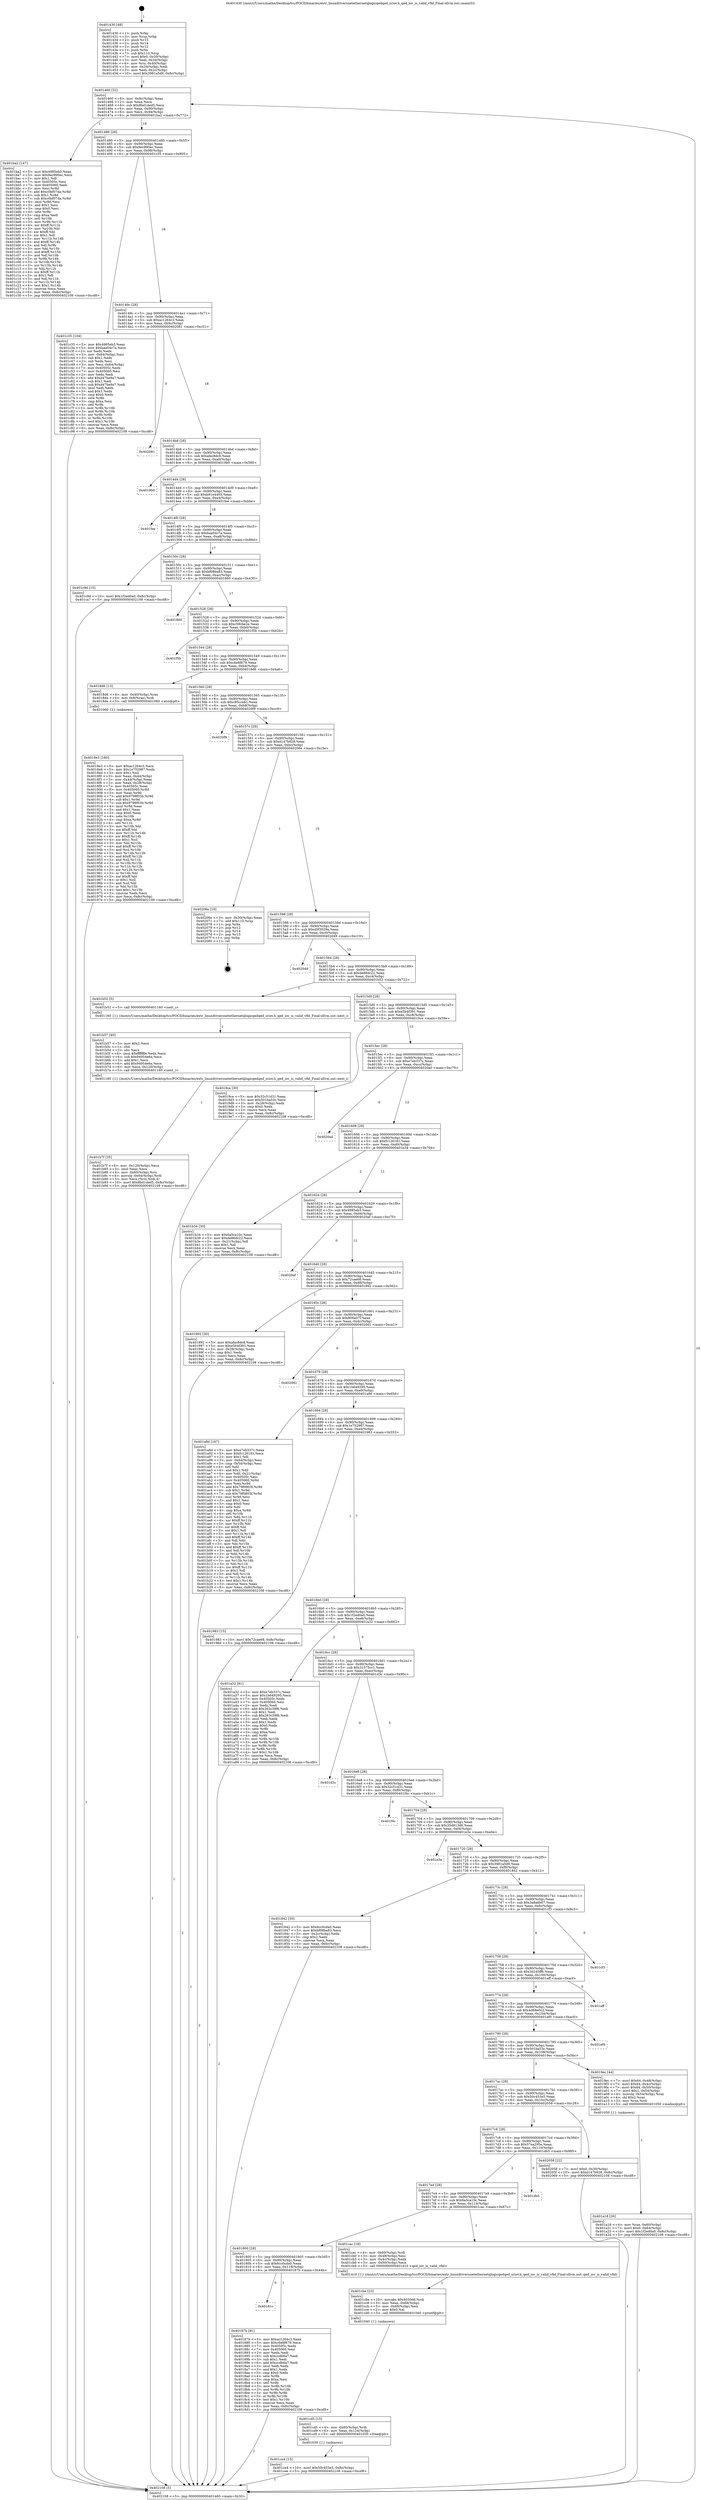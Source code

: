 digraph "0x401430" {
  label = "0x401430 (/mnt/c/Users/mathe/Desktop/tcc/POCII/binaries/extr_linuxdriversnetethernetqlogicqedqed_sriov.h_qed_iov_is_valid_vfid_Final-ollvm.out::main(0))"
  labelloc = "t"
  node[shape=record]

  Entry [label="",width=0.3,height=0.3,shape=circle,fillcolor=black,style=filled]
  "0x401460" [label="{
     0x401460 [32]\l
     | [instrs]\l
     &nbsp;&nbsp;0x401460 \<+6\>: mov -0x8c(%rbp),%eax\l
     &nbsp;&nbsp;0x401466 \<+2\>: mov %eax,%ecx\l
     &nbsp;&nbsp;0x401468 \<+6\>: sub $0x8bd1ded5,%ecx\l
     &nbsp;&nbsp;0x40146e \<+6\>: mov %eax,-0x90(%rbp)\l
     &nbsp;&nbsp;0x401474 \<+6\>: mov %ecx,-0x94(%rbp)\l
     &nbsp;&nbsp;0x40147a \<+6\>: je 0000000000401ba2 \<main+0x772\>\l
  }"]
  "0x401ba2" [label="{
     0x401ba2 [147]\l
     | [instrs]\l
     &nbsp;&nbsp;0x401ba2 \<+5\>: mov $0x4985eb3,%eax\l
     &nbsp;&nbsp;0x401ba7 \<+5\>: mov $0x9ec990ec,%ecx\l
     &nbsp;&nbsp;0x401bac \<+2\>: mov $0x1,%dl\l
     &nbsp;&nbsp;0x401bae \<+7\>: mov 0x40505c,%esi\l
     &nbsp;&nbsp;0x401bb5 \<+7\>: mov 0x405060,%edi\l
     &nbsp;&nbsp;0x401bbc \<+3\>: mov %esi,%r8d\l
     &nbsp;&nbsp;0x401bbf \<+7\>: add $0xc0bf07da,%r8d\l
     &nbsp;&nbsp;0x401bc6 \<+4\>: sub $0x1,%r8d\l
     &nbsp;&nbsp;0x401bca \<+7\>: sub $0xc0bf07da,%r8d\l
     &nbsp;&nbsp;0x401bd1 \<+4\>: imul %r8d,%esi\l
     &nbsp;&nbsp;0x401bd5 \<+3\>: and $0x1,%esi\l
     &nbsp;&nbsp;0x401bd8 \<+3\>: cmp $0x0,%esi\l
     &nbsp;&nbsp;0x401bdb \<+4\>: sete %r9b\l
     &nbsp;&nbsp;0x401bdf \<+3\>: cmp $0xa,%edi\l
     &nbsp;&nbsp;0x401be2 \<+4\>: setl %r10b\l
     &nbsp;&nbsp;0x401be6 \<+3\>: mov %r9b,%r11b\l
     &nbsp;&nbsp;0x401be9 \<+4\>: xor $0xff,%r11b\l
     &nbsp;&nbsp;0x401bed \<+3\>: mov %r10b,%bl\l
     &nbsp;&nbsp;0x401bf0 \<+3\>: xor $0xff,%bl\l
     &nbsp;&nbsp;0x401bf3 \<+3\>: xor $0x1,%dl\l
     &nbsp;&nbsp;0x401bf6 \<+3\>: mov %r11b,%r14b\l
     &nbsp;&nbsp;0x401bf9 \<+4\>: and $0xff,%r14b\l
     &nbsp;&nbsp;0x401bfd \<+3\>: and %dl,%r9b\l
     &nbsp;&nbsp;0x401c00 \<+3\>: mov %bl,%r15b\l
     &nbsp;&nbsp;0x401c03 \<+4\>: and $0xff,%r15b\l
     &nbsp;&nbsp;0x401c07 \<+3\>: and %dl,%r10b\l
     &nbsp;&nbsp;0x401c0a \<+3\>: or %r9b,%r14b\l
     &nbsp;&nbsp;0x401c0d \<+3\>: or %r10b,%r15b\l
     &nbsp;&nbsp;0x401c10 \<+3\>: xor %r15b,%r14b\l
     &nbsp;&nbsp;0x401c13 \<+3\>: or %bl,%r11b\l
     &nbsp;&nbsp;0x401c16 \<+4\>: xor $0xff,%r11b\l
     &nbsp;&nbsp;0x401c1a \<+3\>: or $0x1,%dl\l
     &nbsp;&nbsp;0x401c1d \<+3\>: and %dl,%r11b\l
     &nbsp;&nbsp;0x401c20 \<+3\>: or %r11b,%r14b\l
     &nbsp;&nbsp;0x401c23 \<+4\>: test $0x1,%r14b\l
     &nbsp;&nbsp;0x401c27 \<+3\>: cmovne %ecx,%eax\l
     &nbsp;&nbsp;0x401c2a \<+6\>: mov %eax,-0x8c(%rbp)\l
     &nbsp;&nbsp;0x401c30 \<+5\>: jmp 0000000000402108 \<main+0xcd8\>\l
  }"]
  "0x401480" [label="{
     0x401480 [28]\l
     | [instrs]\l
     &nbsp;&nbsp;0x401480 \<+5\>: jmp 0000000000401485 \<main+0x55\>\l
     &nbsp;&nbsp;0x401485 \<+6\>: mov -0x90(%rbp),%eax\l
     &nbsp;&nbsp;0x40148b \<+5\>: sub $0x9ec990ec,%eax\l
     &nbsp;&nbsp;0x401490 \<+6\>: mov %eax,-0x98(%rbp)\l
     &nbsp;&nbsp;0x401496 \<+6\>: je 0000000000401c35 \<main+0x805\>\l
  }"]
  Exit [label="",width=0.3,height=0.3,shape=circle,fillcolor=black,style=filled,peripheries=2]
  "0x401c35" [label="{
     0x401c35 [104]\l
     | [instrs]\l
     &nbsp;&nbsp;0x401c35 \<+5\>: mov $0x4985eb3,%eax\l
     &nbsp;&nbsp;0x401c3a \<+5\>: mov $0xbaa04c7a,%ecx\l
     &nbsp;&nbsp;0x401c3f \<+2\>: xor %edx,%edx\l
     &nbsp;&nbsp;0x401c41 \<+3\>: mov -0x64(%rbp),%esi\l
     &nbsp;&nbsp;0x401c44 \<+3\>: sub $0x1,%edx\l
     &nbsp;&nbsp;0x401c47 \<+2\>: sub %edx,%esi\l
     &nbsp;&nbsp;0x401c49 \<+3\>: mov %esi,-0x64(%rbp)\l
     &nbsp;&nbsp;0x401c4c \<+7\>: mov 0x40505c,%edx\l
     &nbsp;&nbsp;0x401c53 \<+7\>: mov 0x405060,%esi\l
     &nbsp;&nbsp;0x401c5a \<+2\>: mov %edx,%edi\l
     &nbsp;&nbsp;0x401c5c \<+6\>: add $0xd47be9a7,%edi\l
     &nbsp;&nbsp;0x401c62 \<+3\>: sub $0x1,%edi\l
     &nbsp;&nbsp;0x401c65 \<+6\>: sub $0xd47be9a7,%edi\l
     &nbsp;&nbsp;0x401c6b \<+3\>: imul %edi,%edx\l
     &nbsp;&nbsp;0x401c6e \<+3\>: and $0x1,%edx\l
     &nbsp;&nbsp;0x401c71 \<+3\>: cmp $0x0,%edx\l
     &nbsp;&nbsp;0x401c74 \<+4\>: sete %r8b\l
     &nbsp;&nbsp;0x401c78 \<+3\>: cmp $0xa,%esi\l
     &nbsp;&nbsp;0x401c7b \<+4\>: setl %r9b\l
     &nbsp;&nbsp;0x401c7f \<+3\>: mov %r8b,%r10b\l
     &nbsp;&nbsp;0x401c82 \<+3\>: and %r9b,%r10b\l
     &nbsp;&nbsp;0x401c85 \<+3\>: xor %r9b,%r8b\l
     &nbsp;&nbsp;0x401c88 \<+3\>: or %r8b,%r10b\l
     &nbsp;&nbsp;0x401c8b \<+4\>: test $0x1,%r10b\l
     &nbsp;&nbsp;0x401c8f \<+3\>: cmovne %ecx,%eax\l
     &nbsp;&nbsp;0x401c92 \<+6\>: mov %eax,-0x8c(%rbp)\l
     &nbsp;&nbsp;0x401c98 \<+5\>: jmp 0000000000402108 \<main+0xcd8\>\l
  }"]
  "0x40149c" [label="{
     0x40149c [28]\l
     | [instrs]\l
     &nbsp;&nbsp;0x40149c \<+5\>: jmp 00000000004014a1 \<main+0x71\>\l
     &nbsp;&nbsp;0x4014a1 \<+6\>: mov -0x90(%rbp),%eax\l
     &nbsp;&nbsp;0x4014a7 \<+5\>: sub $0xac1264c3,%eax\l
     &nbsp;&nbsp;0x4014ac \<+6\>: mov %eax,-0x9c(%rbp)\l
     &nbsp;&nbsp;0x4014b2 \<+6\>: je 0000000000402081 \<main+0xc51\>\l
  }"]
  "0x401ce4" [label="{
     0x401ce4 [15]\l
     | [instrs]\l
     &nbsp;&nbsp;0x401ce4 \<+10\>: movl $0x50c453e5,-0x8c(%rbp)\l
     &nbsp;&nbsp;0x401cee \<+5\>: jmp 0000000000402108 \<main+0xcd8\>\l
  }"]
  "0x402081" [label="{
     0x402081\l
  }", style=dashed]
  "0x4014b8" [label="{
     0x4014b8 [28]\l
     | [instrs]\l
     &nbsp;&nbsp;0x4014b8 \<+5\>: jmp 00000000004014bd \<main+0x8d\>\l
     &nbsp;&nbsp;0x4014bd \<+6\>: mov -0x90(%rbp),%eax\l
     &nbsp;&nbsp;0x4014c3 \<+5\>: sub $0xafac8dc8,%eax\l
     &nbsp;&nbsp;0x4014c8 \<+6\>: mov %eax,-0xa0(%rbp)\l
     &nbsp;&nbsp;0x4014ce \<+6\>: je 00000000004019b0 \<main+0x580\>\l
  }"]
  "0x401cd5" [label="{
     0x401cd5 [15]\l
     | [instrs]\l
     &nbsp;&nbsp;0x401cd5 \<+4\>: mov -0x60(%rbp),%rdi\l
     &nbsp;&nbsp;0x401cd9 \<+6\>: mov %eax,-0x124(%rbp)\l
     &nbsp;&nbsp;0x401cdf \<+5\>: call 0000000000401030 \<free@plt\>\l
     | [calls]\l
     &nbsp;&nbsp;0x401030 \{1\} (unknown)\l
  }"]
  "0x4019b0" [label="{
     0x4019b0\l
  }", style=dashed]
  "0x4014d4" [label="{
     0x4014d4 [28]\l
     | [instrs]\l
     &nbsp;&nbsp;0x4014d4 \<+5\>: jmp 00000000004014d9 \<main+0xa9\>\l
     &nbsp;&nbsp;0x4014d9 \<+6\>: mov -0x90(%rbp),%eax\l
     &nbsp;&nbsp;0x4014df \<+5\>: sub $0xb91e4403,%eax\l
     &nbsp;&nbsp;0x4014e4 \<+6\>: mov %eax,-0xa4(%rbp)\l
     &nbsp;&nbsp;0x4014ea \<+6\>: je 0000000000401fee \<main+0xbbe\>\l
  }"]
  "0x401cbe" [label="{
     0x401cbe [23]\l
     | [instrs]\l
     &nbsp;&nbsp;0x401cbe \<+10\>: movabs $0x4030d6,%rdi\l
     &nbsp;&nbsp;0x401cc8 \<+3\>: mov %eax,-0x68(%rbp)\l
     &nbsp;&nbsp;0x401ccb \<+3\>: mov -0x68(%rbp),%esi\l
     &nbsp;&nbsp;0x401cce \<+2\>: mov $0x0,%al\l
     &nbsp;&nbsp;0x401cd0 \<+5\>: call 0000000000401040 \<printf@plt\>\l
     | [calls]\l
     &nbsp;&nbsp;0x401040 \{1\} (unknown)\l
  }"]
  "0x401fee" [label="{
     0x401fee\l
  }", style=dashed]
  "0x4014f0" [label="{
     0x4014f0 [28]\l
     | [instrs]\l
     &nbsp;&nbsp;0x4014f0 \<+5\>: jmp 00000000004014f5 \<main+0xc5\>\l
     &nbsp;&nbsp;0x4014f5 \<+6\>: mov -0x90(%rbp),%eax\l
     &nbsp;&nbsp;0x4014fb \<+5\>: sub $0xbaa04c7a,%eax\l
     &nbsp;&nbsp;0x401500 \<+6\>: mov %eax,-0xa8(%rbp)\l
     &nbsp;&nbsp;0x401506 \<+6\>: je 0000000000401c9d \<main+0x86d\>\l
  }"]
  "0x401b7f" [label="{
     0x401b7f [35]\l
     | [instrs]\l
     &nbsp;&nbsp;0x401b7f \<+6\>: mov -0x120(%rbp),%ecx\l
     &nbsp;&nbsp;0x401b85 \<+3\>: imul %eax,%ecx\l
     &nbsp;&nbsp;0x401b88 \<+4\>: mov -0x60(%rbp),%rsi\l
     &nbsp;&nbsp;0x401b8c \<+4\>: movslq -0x64(%rbp),%rdi\l
     &nbsp;&nbsp;0x401b90 \<+3\>: mov %ecx,(%rsi,%rdi,4)\l
     &nbsp;&nbsp;0x401b93 \<+10\>: movl $0x8bd1ded5,-0x8c(%rbp)\l
     &nbsp;&nbsp;0x401b9d \<+5\>: jmp 0000000000402108 \<main+0xcd8\>\l
  }"]
  "0x401c9d" [label="{
     0x401c9d [15]\l
     | [instrs]\l
     &nbsp;&nbsp;0x401c9d \<+10\>: movl $0x1f2ed0a0,-0x8c(%rbp)\l
     &nbsp;&nbsp;0x401ca7 \<+5\>: jmp 0000000000402108 \<main+0xcd8\>\l
  }"]
  "0x40150c" [label="{
     0x40150c [28]\l
     | [instrs]\l
     &nbsp;&nbsp;0x40150c \<+5\>: jmp 0000000000401511 \<main+0xe1\>\l
     &nbsp;&nbsp;0x401511 \<+6\>: mov -0x90(%rbp),%eax\l
     &nbsp;&nbsp;0x401517 \<+5\>: sub $0xbf08ba83,%eax\l
     &nbsp;&nbsp;0x40151c \<+6\>: mov %eax,-0xac(%rbp)\l
     &nbsp;&nbsp;0x401522 \<+6\>: je 0000000000401860 \<main+0x430\>\l
  }"]
  "0x401b57" [label="{
     0x401b57 [40]\l
     | [instrs]\l
     &nbsp;&nbsp;0x401b57 \<+5\>: mov $0x2,%ecx\l
     &nbsp;&nbsp;0x401b5c \<+1\>: cltd\l
     &nbsp;&nbsp;0x401b5d \<+2\>: idiv %ecx\l
     &nbsp;&nbsp;0x401b5f \<+6\>: imul $0xfffffffe,%edx,%ecx\l
     &nbsp;&nbsp;0x401b65 \<+6\>: sub $0x94954e6a,%ecx\l
     &nbsp;&nbsp;0x401b6b \<+3\>: add $0x1,%ecx\l
     &nbsp;&nbsp;0x401b6e \<+6\>: add $0x94954e6a,%ecx\l
     &nbsp;&nbsp;0x401b74 \<+6\>: mov %ecx,-0x120(%rbp)\l
     &nbsp;&nbsp;0x401b7a \<+5\>: call 0000000000401160 \<next_i\>\l
     | [calls]\l
     &nbsp;&nbsp;0x401160 \{1\} (/mnt/c/Users/mathe/Desktop/tcc/POCII/binaries/extr_linuxdriversnetethernetqlogicqedqed_sriov.h_qed_iov_is_valid_vfid_Final-ollvm.out::next_i)\l
  }"]
  "0x401860" [label="{
     0x401860\l
  }", style=dashed]
  "0x401528" [label="{
     0x401528 [28]\l
     | [instrs]\l
     &nbsp;&nbsp;0x401528 \<+5\>: jmp 000000000040152d \<main+0xfd\>\l
     &nbsp;&nbsp;0x40152d \<+6\>: mov -0x90(%rbp),%eax\l
     &nbsp;&nbsp;0x401533 \<+5\>: sub $0xc59cbe2e,%eax\l
     &nbsp;&nbsp;0x401538 \<+6\>: mov %eax,-0xb0(%rbp)\l
     &nbsp;&nbsp;0x40153e \<+6\>: je 0000000000401f5b \<main+0xb2b\>\l
  }"]
  "0x401a18" [label="{
     0x401a18 [26]\l
     | [instrs]\l
     &nbsp;&nbsp;0x401a18 \<+4\>: mov %rax,-0x60(%rbp)\l
     &nbsp;&nbsp;0x401a1c \<+7\>: movl $0x0,-0x64(%rbp)\l
     &nbsp;&nbsp;0x401a23 \<+10\>: movl $0x1f2ed0a0,-0x8c(%rbp)\l
     &nbsp;&nbsp;0x401a2d \<+5\>: jmp 0000000000402108 \<main+0xcd8\>\l
  }"]
  "0x401f5b" [label="{
     0x401f5b\l
  }", style=dashed]
  "0x401544" [label="{
     0x401544 [28]\l
     | [instrs]\l
     &nbsp;&nbsp;0x401544 \<+5\>: jmp 0000000000401549 \<main+0x119\>\l
     &nbsp;&nbsp;0x401549 \<+6\>: mov -0x90(%rbp),%eax\l
     &nbsp;&nbsp;0x40154f \<+5\>: sub $0xc6e8f679,%eax\l
     &nbsp;&nbsp;0x401554 \<+6\>: mov %eax,-0xb4(%rbp)\l
     &nbsp;&nbsp;0x40155a \<+6\>: je 00000000004018d6 \<main+0x4a6\>\l
  }"]
  "0x4018e3" [label="{
     0x4018e3 [160]\l
     | [instrs]\l
     &nbsp;&nbsp;0x4018e3 \<+5\>: mov $0xac1264c3,%ecx\l
     &nbsp;&nbsp;0x4018e8 \<+5\>: mov $0x1e752987,%edx\l
     &nbsp;&nbsp;0x4018ed \<+3\>: mov $0x1,%sil\l
     &nbsp;&nbsp;0x4018f0 \<+3\>: mov %eax,-0x44(%rbp)\l
     &nbsp;&nbsp;0x4018f3 \<+3\>: mov -0x44(%rbp),%eax\l
     &nbsp;&nbsp;0x4018f6 \<+3\>: mov %eax,-0x28(%rbp)\l
     &nbsp;&nbsp;0x4018f9 \<+7\>: mov 0x40505c,%eax\l
     &nbsp;&nbsp;0x401900 \<+8\>: mov 0x405060,%r8d\l
     &nbsp;&nbsp;0x401908 \<+3\>: mov %eax,%r9d\l
     &nbsp;&nbsp;0x40190b \<+7\>: add $0x9798f03b,%r9d\l
     &nbsp;&nbsp;0x401912 \<+4\>: sub $0x1,%r9d\l
     &nbsp;&nbsp;0x401916 \<+7\>: sub $0x9798f03b,%r9d\l
     &nbsp;&nbsp;0x40191d \<+4\>: imul %r9d,%eax\l
     &nbsp;&nbsp;0x401921 \<+3\>: and $0x1,%eax\l
     &nbsp;&nbsp;0x401924 \<+3\>: cmp $0x0,%eax\l
     &nbsp;&nbsp;0x401927 \<+4\>: sete %r10b\l
     &nbsp;&nbsp;0x40192b \<+4\>: cmp $0xa,%r8d\l
     &nbsp;&nbsp;0x40192f \<+4\>: setl %r11b\l
     &nbsp;&nbsp;0x401933 \<+3\>: mov %r10b,%bl\l
     &nbsp;&nbsp;0x401936 \<+3\>: xor $0xff,%bl\l
     &nbsp;&nbsp;0x401939 \<+3\>: mov %r11b,%r14b\l
     &nbsp;&nbsp;0x40193c \<+4\>: xor $0xff,%r14b\l
     &nbsp;&nbsp;0x401940 \<+4\>: xor $0x1,%sil\l
     &nbsp;&nbsp;0x401944 \<+3\>: mov %bl,%r15b\l
     &nbsp;&nbsp;0x401947 \<+4\>: and $0xff,%r15b\l
     &nbsp;&nbsp;0x40194b \<+3\>: and %sil,%r10b\l
     &nbsp;&nbsp;0x40194e \<+3\>: mov %r14b,%r12b\l
     &nbsp;&nbsp;0x401951 \<+4\>: and $0xff,%r12b\l
     &nbsp;&nbsp;0x401955 \<+3\>: and %sil,%r11b\l
     &nbsp;&nbsp;0x401958 \<+3\>: or %r10b,%r15b\l
     &nbsp;&nbsp;0x40195b \<+3\>: or %r11b,%r12b\l
     &nbsp;&nbsp;0x40195e \<+3\>: xor %r12b,%r15b\l
     &nbsp;&nbsp;0x401961 \<+3\>: or %r14b,%bl\l
     &nbsp;&nbsp;0x401964 \<+3\>: xor $0xff,%bl\l
     &nbsp;&nbsp;0x401967 \<+4\>: or $0x1,%sil\l
     &nbsp;&nbsp;0x40196b \<+3\>: and %sil,%bl\l
     &nbsp;&nbsp;0x40196e \<+3\>: or %bl,%r15b\l
     &nbsp;&nbsp;0x401971 \<+4\>: test $0x1,%r15b\l
     &nbsp;&nbsp;0x401975 \<+3\>: cmovne %edx,%ecx\l
     &nbsp;&nbsp;0x401978 \<+6\>: mov %ecx,-0x8c(%rbp)\l
     &nbsp;&nbsp;0x40197e \<+5\>: jmp 0000000000402108 \<main+0xcd8\>\l
  }"]
  "0x4018d6" [label="{
     0x4018d6 [13]\l
     | [instrs]\l
     &nbsp;&nbsp;0x4018d6 \<+4\>: mov -0x40(%rbp),%rax\l
     &nbsp;&nbsp;0x4018da \<+4\>: mov 0x8(%rax),%rdi\l
     &nbsp;&nbsp;0x4018de \<+5\>: call 0000000000401060 \<atoi@plt\>\l
     | [calls]\l
     &nbsp;&nbsp;0x401060 \{1\} (unknown)\l
  }"]
  "0x401560" [label="{
     0x401560 [28]\l
     | [instrs]\l
     &nbsp;&nbsp;0x401560 \<+5\>: jmp 0000000000401565 \<main+0x135\>\l
     &nbsp;&nbsp;0x401565 \<+6\>: mov -0x90(%rbp),%eax\l
     &nbsp;&nbsp;0x40156b \<+5\>: sub $0xc85cceb1,%eax\l
     &nbsp;&nbsp;0x401570 \<+6\>: mov %eax,-0xb8(%rbp)\l
     &nbsp;&nbsp;0x401576 \<+6\>: je 00000000004020f9 \<main+0xcc9\>\l
  }"]
  "0x40181c" [label="{
     0x40181c\l
  }", style=dashed]
  "0x4020f9" [label="{
     0x4020f9\l
  }", style=dashed]
  "0x40157c" [label="{
     0x40157c [28]\l
     | [instrs]\l
     &nbsp;&nbsp;0x40157c \<+5\>: jmp 0000000000401581 \<main+0x151\>\l
     &nbsp;&nbsp;0x401581 \<+6\>: mov -0x90(%rbp),%eax\l
     &nbsp;&nbsp;0x401587 \<+5\>: sub $0xd147b928,%eax\l
     &nbsp;&nbsp;0x40158c \<+6\>: mov %eax,-0xbc(%rbp)\l
     &nbsp;&nbsp;0x401592 \<+6\>: je 000000000040206e \<main+0xc3e\>\l
  }"]
  "0x40187b" [label="{
     0x40187b [91]\l
     | [instrs]\l
     &nbsp;&nbsp;0x40187b \<+5\>: mov $0xac1264c3,%eax\l
     &nbsp;&nbsp;0x401880 \<+5\>: mov $0xc6e8f679,%ecx\l
     &nbsp;&nbsp;0x401885 \<+7\>: mov 0x40505c,%edx\l
     &nbsp;&nbsp;0x40188c \<+7\>: mov 0x405060,%esi\l
     &nbsp;&nbsp;0x401893 \<+2\>: mov %edx,%edi\l
     &nbsp;&nbsp;0x401895 \<+6\>: sub $0xccdb6a7,%edi\l
     &nbsp;&nbsp;0x40189b \<+3\>: sub $0x1,%edi\l
     &nbsp;&nbsp;0x40189e \<+6\>: add $0xccdb6a7,%edi\l
     &nbsp;&nbsp;0x4018a4 \<+3\>: imul %edi,%edx\l
     &nbsp;&nbsp;0x4018a7 \<+3\>: and $0x1,%edx\l
     &nbsp;&nbsp;0x4018aa \<+3\>: cmp $0x0,%edx\l
     &nbsp;&nbsp;0x4018ad \<+4\>: sete %r8b\l
     &nbsp;&nbsp;0x4018b1 \<+3\>: cmp $0xa,%esi\l
     &nbsp;&nbsp;0x4018b4 \<+4\>: setl %r9b\l
     &nbsp;&nbsp;0x4018b8 \<+3\>: mov %r8b,%r10b\l
     &nbsp;&nbsp;0x4018bb \<+3\>: and %r9b,%r10b\l
     &nbsp;&nbsp;0x4018be \<+3\>: xor %r9b,%r8b\l
     &nbsp;&nbsp;0x4018c1 \<+3\>: or %r8b,%r10b\l
     &nbsp;&nbsp;0x4018c4 \<+4\>: test $0x1,%r10b\l
     &nbsp;&nbsp;0x4018c8 \<+3\>: cmovne %ecx,%eax\l
     &nbsp;&nbsp;0x4018cb \<+6\>: mov %eax,-0x8c(%rbp)\l
     &nbsp;&nbsp;0x4018d1 \<+5\>: jmp 0000000000402108 \<main+0xcd8\>\l
  }"]
  "0x40206e" [label="{
     0x40206e [19]\l
     | [instrs]\l
     &nbsp;&nbsp;0x40206e \<+3\>: mov -0x30(%rbp),%eax\l
     &nbsp;&nbsp;0x402071 \<+7\>: add $0x110,%rsp\l
     &nbsp;&nbsp;0x402078 \<+1\>: pop %rbx\l
     &nbsp;&nbsp;0x402079 \<+2\>: pop %r12\l
     &nbsp;&nbsp;0x40207b \<+2\>: pop %r14\l
     &nbsp;&nbsp;0x40207d \<+2\>: pop %r15\l
     &nbsp;&nbsp;0x40207f \<+1\>: pop %rbp\l
     &nbsp;&nbsp;0x402080 \<+1\>: ret\l
  }"]
  "0x401598" [label="{
     0x401598 [28]\l
     | [instrs]\l
     &nbsp;&nbsp;0x401598 \<+5\>: jmp 000000000040159d \<main+0x16d\>\l
     &nbsp;&nbsp;0x40159d \<+6\>: mov -0x90(%rbp),%eax\l
     &nbsp;&nbsp;0x4015a3 \<+5\>: sub $0xd5f3029a,%eax\l
     &nbsp;&nbsp;0x4015a8 \<+6\>: mov %eax,-0xc0(%rbp)\l
     &nbsp;&nbsp;0x4015ae \<+6\>: je 0000000000402049 \<main+0xc19\>\l
  }"]
  "0x401800" [label="{
     0x401800 [28]\l
     | [instrs]\l
     &nbsp;&nbsp;0x401800 \<+5\>: jmp 0000000000401805 \<main+0x3d5\>\l
     &nbsp;&nbsp;0x401805 \<+6\>: mov -0x90(%rbp),%eax\l
     &nbsp;&nbsp;0x40180b \<+5\>: sub $0x6cc0cda0,%eax\l
     &nbsp;&nbsp;0x401810 \<+6\>: mov %eax,-0x118(%rbp)\l
     &nbsp;&nbsp;0x401816 \<+6\>: je 000000000040187b \<main+0x44b\>\l
  }"]
  "0x402049" [label="{
     0x402049\l
  }", style=dashed]
  "0x4015b4" [label="{
     0x4015b4 [28]\l
     | [instrs]\l
     &nbsp;&nbsp;0x4015b4 \<+5\>: jmp 00000000004015b9 \<main+0x189\>\l
     &nbsp;&nbsp;0x4015b9 \<+6\>: mov -0x90(%rbp),%eax\l
     &nbsp;&nbsp;0x4015bf \<+5\>: sub $0xde86dc22,%eax\l
     &nbsp;&nbsp;0x4015c4 \<+6\>: mov %eax,-0xc4(%rbp)\l
     &nbsp;&nbsp;0x4015ca \<+6\>: je 0000000000401b52 \<main+0x722\>\l
  }"]
  "0x401cac" [label="{
     0x401cac [18]\l
     | [instrs]\l
     &nbsp;&nbsp;0x401cac \<+4\>: mov -0x60(%rbp),%rdi\l
     &nbsp;&nbsp;0x401cb0 \<+3\>: mov -0x48(%rbp),%esi\l
     &nbsp;&nbsp;0x401cb3 \<+3\>: mov -0x4c(%rbp),%edx\l
     &nbsp;&nbsp;0x401cb6 \<+3\>: mov -0x50(%rbp),%ecx\l
     &nbsp;&nbsp;0x401cb9 \<+5\>: call 0000000000401410 \<qed_iov_is_valid_vfid\>\l
     | [calls]\l
     &nbsp;&nbsp;0x401410 \{1\} (/mnt/c/Users/mathe/Desktop/tcc/POCII/binaries/extr_linuxdriversnetethernetqlogicqedqed_sriov.h_qed_iov_is_valid_vfid_Final-ollvm.out::qed_iov_is_valid_vfid)\l
  }"]
  "0x401b52" [label="{
     0x401b52 [5]\l
     | [instrs]\l
     &nbsp;&nbsp;0x401b52 \<+5\>: call 0000000000401160 \<next_i\>\l
     | [calls]\l
     &nbsp;&nbsp;0x401160 \{1\} (/mnt/c/Users/mathe/Desktop/tcc/POCII/binaries/extr_linuxdriversnetethernetqlogicqedqed_sriov.h_qed_iov_is_valid_vfid_Final-ollvm.out::next_i)\l
  }"]
  "0x4015d0" [label="{
     0x4015d0 [28]\l
     | [instrs]\l
     &nbsp;&nbsp;0x4015d0 \<+5\>: jmp 00000000004015d5 \<main+0x1a5\>\l
     &nbsp;&nbsp;0x4015d5 \<+6\>: mov -0x90(%rbp),%eax\l
     &nbsp;&nbsp;0x4015db \<+5\>: sub $0xe5b4f391,%eax\l
     &nbsp;&nbsp;0x4015e0 \<+6\>: mov %eax,-0xc8(%rbp)\l
     &nbsp;&nbsp;0x4015e6 \<+6\>: je 00000000004019ce \<main+0x59e\>\l
  }"]
  "0x4017e4" [label="{
     0x4017e4 [28]\l
     | [instrs]\l
     &nbsp;&nbsp;0x4017e4 \<+5\>: jmp 00000000004017e9 \<main+0x3b9\>\l
     &nbsp;&nbsp;0x4017e9 \<+6\>: mov -0x90(%rbp),%eax\l
     &nbsp;&nbsp;0x4017ef \<+5\>: sub $0x6a5ca10c,%eax\l
     &nbsp;&nbsp;0x4017f4 \<+6\>: mov %eax,-0x114(%rbp)\l
     &nbsp;&nbsp;0x4017fa \<+6\>: je 0000000000401cac \<main+0x87c\>\l
  }"]
  "0x4019ce" [label="{
     0x4019ce [30]\l
     | [instrs]\l
     &nbsp;&nbsp;0x4019ce \<+5\>: mov $0x32c51d31,%eax\l
     &nbsp;&nbsp;0x4019d3 \<+5\>: mov $0x501ba53c,%ecx\l
     &nbsp;&nbsp;0x4019d8 \<+3\>: mov -0x28(%rbp),%edx\l
     &nbsp;&nbsp;0x4019db \<+3\>: cmp $0x0,%edx\l
     &nbsp;&nbsp;0x4019de \<+3\>: cmove %ecx,%eax\l
     &nbsp;&nbsp;0x4019e1 \<+6\>: mov %eax,-0x8c(%rbp)\l
     &nbsp;&nbsp;0x4019e7 \<+5\>: jmp 0000000000402108 \<main+0xcd8\>\l
  }"]
  "0x4015ec" [label="{
     0x4015ec [28]\l
     | [instrs]\l
     &nbsp;&nbsp;0x4015ec \<+5\>: jmp 00000000004015f1 \<main+0x1c1\>\l
     &nbsp;&nbsp;0x4015f1 \<+6\>: mov -0x90(%rbp),%eax\l
     &nbsp;&nbsp;0x4015f7 \<+5\>: sub $0xe7eb337c,%eax\l
     &nbsp;&nbsp;0x4015fc \<+6\>: mov %eax,-0xcc(%rbp)\l
     &nbsp;&nbsp;0x401602 \<+6\>: je 00000000004020a0 \<main+0xc70\>\l
  }"]
  "0x401db5" [label="{
     0x401db5\l
  }", style=dashed]
  "0x4020a0" [label="{
     0x4020a0\l
  }", style=dashed]
  "0x401608" [label="{
     0x401608 [28]\l
     | [instrs]\l
     &nbsp;&nbsp;0x401608 \<+5\>: jmp 000000000040160d \<main+0x1dd\>\l
     &nbsp;&nbsp;0x40160d \<+6\>: mov -0x90(%rbp),%eax\l
     &nbsp;&nbsp;0x401613 \<+5\>: sub $0xfc126181,%eax\l
     &nbsp;&nbsp;0x401618 \<+6\>: mov %eax,-0xd0(%rbp)\l
     &nbsp;&nbsp;0x40161e \<+6\>: je 0000000000401b34 \<main+0x704\>\l
  }"]
  "0x4017c8" [label="{
     0x4017c8 [28]\l
     | [instrs]\l
     &nbsp;&nbsp;0x4017c8 \<+5\>: jmp 00000000004017cd \<main+0x39d\>\l
     &nbsp;&nbsp;0x4017cd \<+6\>: mov -0x90(%rbp),%eax\l
     &nbsp;&nbsp;0x4017d3 \<+5\>: sub $0x57ea295e,%eax\l
     &nbsp;&nbsp;0x4017d8 \<+6\>: mov %eax,-0x110(%rbp)\l
     &nbsp;&nbsp;0x4017de \<+6\>: je 0000000000401db5 \<main+0x985\>\l
  }"]
  "0x401b34" [label="{
     0x401b34 [30]\l
     | [instrs]\l
     &nbsp;&nbsp;0x401b34 \<+5\>: mov $0x6a5ca10c,%eax\l
     &nbsp;&nbsp;0x401b39 \<+5\>: mov $0xde86dc22,%ecx\l
     &nbsp;&nbsp;0x401b3e \<+3\>: mov -0x21(%rbp),%dl\l
     &nbsp;&nbsp;0x401b41 \<+3\>: test $0x1,%dl\l
     &nbsp;&nbsp;0x401b44 \<+3\>: cmovne %ecx,%eax\l
     &nbsp;&nbsp;0x401b47 \<+6\>: mov %eax,-0x8c(%rbp)\l
     &nbsp;&nbsp;0x401b4d \<+5\>: jmp 0000000000402108 \<main+0xcd8\>\l
  }"]
  "0x401624" [label="{
     0x401624 [28]\l
     | [instrs]\l
     &nbsp;&nbsp;0x401624 \<+5\>: jmp 0000000000401629 \<main+0x1f9\>\l
     &nbsp;&nbsp;0x401629 \<+6\>: mov -0x90(%rbp),%eax\l
     &nbsp;&nbsp;0x40162f \<+5\>: sub $0x4985eb3,%eax\l
     &nbsp;&nbsp;0x401634 \<+6\>: mov %eax,-0xd4(%rbp)\l
     &nbsp;&nbsp;0x40163a \<+6\>: je 00000000004020af \<main+0xc7f\>\l
  }"]
  "0x402058" [label="{
     0x402058 [22]\l
     | [instrs]\l
     &nbsp;&nbsp;0x402058 \<+7\>: movl $0x0,-0x30(%rbp)\l
     &nbsp;&nbsp;0x40205f \<+10\>: movl $0xd147b928,-0x8c(%rbp)\l
     &nbsp;&nbsp;0x402069 \<+5\>: jmp 0000000000402108 \<main+0xcd8\>\l
  }"]
  "0x4020af" [label="{
     0x4020af\l
  }", style=dashed]
  "0x401640" [label="{
     0x401640 [28]\l
     | [instrs]\l
     &nbsp;&nbsp;0x401640 \<+5\>: jmp 0000000000401645 \<main+0x215\>\l
     &nbsp;&nbsp;0x401645 \<+6\>: mov -0x90(%rbp),%eax\l
     &nbsp;&nbsp;0x40164b \<+5\>: sub $0x72cae68,%eax\l
     &nbsp;&nbsp;0x401650 \<+6\>: mov %eax,-0xd8(%rbp)\l
     &nbsp;&nbsp;0x401656 \<+6\>: je 0000000000401992 \<main+0x562\>\l
  }"]
  "0x4017ac" [label="{
     0x4017ac [28]\l
     | [instrs]\l
     &nbsp;&nbsp;0x4017ac \<+5\>: jmp 00000000004017b1 \<main+0x381\>\l
     &nbsp;&nbsp;0x4017b1 \<+6\>: mov -0x90(%rbp),%eax\l
     &nbsp;&nbsp;0x4017b7 \<+5\>: sub $0x50c453e5,%eax\l
     &nbsp;&nbsp;0x4017bc \<+6\>: mov %eax,-0x10c(%rbp)\l
     &nbsp;&nbsp;0x4017c2 \<+6\>: je 0000000000402058 \<main+0xc28\>\l
  }"]
  "0x401992" [label="{
     0x401992 [30]\l
     | [instrs]\l
     &nbsp;&nbsp;0x401992 \<+5\>: mov $0xafac8dc8,%eax\l
     &nbsp;&nbsp;0x401997 \<+5\>: mov $0xe5b4f391,%ecx\l
     &nbsp;&nbsp;0x40199c \<+3\>: mov -0x28(%rbp),%edx\l
     &nbsp;&nbsp;0x40199f \<+3\>: cmp $0x1,%edx\l
     &nbsp;&nbsp;0x4019a2 \<+3\>: cmovl %ecx,%eax\l
     &nbsp;&nbsp;0x4019a5 \<+6\>: mov %eax,-0x8c(%rbp)\l
     &nbsp;&nbsp;0x4019ab \<+5\>: jmp 0000000000402108 \<main+0xcd8\>\l
  }"]
  "0x40165c" [label="{
     0x40165c [28]\l
     | [instrs]\l
     &nbsp;&nbsp;0x40165c \<+5\>: jmp 0000000000401661 \<main+0x231\>\l
     &nbsp;&nbsp;0x401661 \<+6\>: mov -0x90(%rbp),%eax\l
     &nbsp;&nbsp;0x401667 \<+5\>: sub $0x806a07f,%eax\l
     &nbsp;&nbsp;0x40166c \<+6\>: mov %eax,-0xdc(%rbp)\l
     &nbsp;&nbsp;0x401672 \<+6\>: je 00000000004020d1 \<main+0xca1\>\l
  }"]
  "0x4019ec" [label="{
     0x4019ec [44]\l
     | [instrs]\l
     &nbsp;&nbsp;0x4019ec \<+7\>: movl $0x64,-0x48(%rbp)\l
     &nbsp;&nbsp;0x4019f3 \<+7\>: movl $0x64,-0x4c(%rbp)\l
     &nbsp;&nbsp;0x4019fa \<+7\>: movl $0x64,-0x50(%rbp)\l
     &nbsp;&nbsp;0x401a01 \<+7\>: movl $0x1,-0x54(%rbp)\l
     &nbsp;&nbsp;0x401a08 \<+4\>: movslq -0x54(%rbp),%rax\l
     &nbsp;&nbsp;0x401a0c \<+4\>: shl $0x2,%rax\l
     &nbsp;&nbsp;0x401a10 \<+3\>: mov %rax,%rdi\l
     &nbsp;&nbsp;0x401a13 \<+5\>: call 0000000000401050 \<malloc@plt\>\l
     | [calls]\l
     &nbsp;&nbsp;0x401050 \{1\} (unknown)\l
  }"]
  "0x4020d1" [label="{
     0x4020d1\l
  }", style=dashed]
  "0x401678" [label="{
     0x401678 [28]\l
     | [instrs]\l
     &nbsp;&nbsp;0x401678 \<+5\>: jmp 000000000040167d \<main+0x24d\>\l
     &nbsp;&nbsp;0x40167d \<+6\>: mov -0x90(%rbp),%eax\l
     &nbsp;&nbsp;0x401683 \<+5\>: sub $0x1b649295,%eax\l
     &nbsp;&nbsp;0x401688 \<+6\>: mov %eax,-0xe0(%rbp)\l
     &nbsp;&nbsp;0x40168e \<+6\>: je 0000000000401a8d \<main+0x65d\>\l
  }"]
  "0x401790" [label="{
     0x401790 [28]\l
     | [instrs]\l
     &nbsp;&nbsp;0x401790 \<+5\>: jmp 0000000000401795 \<main+0x365\>\l
     &nbsp;&nbsp;0x401795 \<+6\>: mov -0x90(%rbp),%eax\l
     &nbsp;&nbsp;0x40179b \<+5\>: sub $0x501ba53c,%eax\l
     &nbsp;&nbsp;0x4017a0 \<+6\>: mov %eax,-0x108(%rbp)\l
     &nbsp;&nbsp;0x4017a6 \<+6\>: je 00000000004019ec \<main+0x5bc\>\l
  }"]
  "0x401a8d" [label="{
     0x401a8d [167]\l
     | [instrs]\l
     &nbsp;&nbsp;0x401a8d \<+5\>: mov $0xe7eb337c,%eax\l
     &nbsp;&nbsp;0x401a92 \<+5\>: mov $0xfc126181,%ecx\l
     &nbsp;&nbsp;0x401a97 \<+2\>: mov $0x1,%dl\l
     &nbsp;&nbsp;0x401a99 \<+3\>: mov -0x64(%rbp),%esi\l
     &nbsp;&nbsp;0x401a9c \<+3\>: cmp -0x54(%rbp),%esi\l
     &nbsp;&nbsp;0x401a9f \<+4\>: setl %dil\l
     &nbsp;&nbsp;0x401aa3 \<+4\>: and $0x1,%dil\l
     &nbsp;&nbsp;0x401aa7 \<+4\>: mov %dil,-0x21(%rbp)\l
     &nbsp;&nbsp;0x401aab \<+7\>: mov 0x40505c,%esi\l
     &nbsp;&nbsp;0x401ab2 \<+8\>: mov 0x405060,%r8d\l
     &nbsp;&nbsp;0x401aba \<+3\>: mov %esi,%r9d\l
     &nbsp;&nbsp;0x401abd \<+7\>: add $0x79f0803f,%r9d\l
     &nbsp;&nbsp;0x401ac4 \<+4\>: sub $0x1,%r9d\l
     &nbsp;&nbsp;0x401ac8 \<+7\>: sub $0x79f0803f,%r9d\l
     &nbsp;&nbsp;0x401acf \<+4\>: imul %r9d,%esi\l
     &nbsp;&nbsp;0x401ad3 \<+3\>: and $0x1,%esi\l
     &nbsp;&nbsp;0x401ad6 \<+3\>: cmp $0x0,%esi\l
     &nbsp;&nbsp;0x401ad9 \<+4\>: sete %dil\l
     &nbsp;&nbsp;0x401add \<+4\>: cmp $0xa,%r8d\l
     &nbsp;&nbsp;0x401ae1 \<+4\>: setl %r10b\l
     &nbsp;&nbsp;0x401ae5 \<+3\>: mov %dil,%r11b\l
     &nbsp;&nbsp;0x401ae8 \<+4\>: xor $0xff,%r11b\l
     &nbsp;&nbsp;0x401aec \<+3\>: mov %r10b,%bl\l
     &nbsp;&nbsp;0x401aef \<+3\>: xor $0xff,%bl\l
     &nbsp;&nbsp;0x401af2 \<+3\>: xor $0x1,%dl\l
     &nbsp;&nbsp;0x401af5 \<+3\>: mov %r11b,%r14b\l
     &nbsp;&nbsp;0x401af8 \<+4\>: and $0xff,%r14b\l
     &nbsp;&nbsp;0x401afc \<+3\>: and %dl,%dil\l
     &nbsp;&nbsp;0x401aff \<+3\>: mov %bl,%r15b\l
     &nbsp;&nbsp;0x401b02 \<+4\>: and $0xff,%r15b\l
     &nbsp;&nbsp;0x401b06 \<+3\>: and %dl,%r10b\l
     &nbsp;&nbsp;0x401b09 \<+3\>: or %dil,%r14b\l
     &nbsp;&nbsp;0x401b0c \<+3\>: or %r10b,%r15b\l
     &nbsp;&nbsp;0x401b0f \<+3\>: xor %r15b,%r14b\l
     &nbsp;&nbsp;0x401b12 \<+3\>: or %bl,%r11b\l
     &nbsp;&nbsp;0x401b15 \<+4\>: xor $0xff,%r11b\l
     &nbsp;&nbsp;0x401b19 \<+3\>: or $0x1,%dl\l
     &nbsp;&nbsp;0x401b1c \<+3\>: and %dl,%r11b\l
     &nbsp;&nbsp;0x401b1f \<+3\>: or %r11b,%r14b\l
     &nbsp;&nbsp;0x401b22 \<+4\>: test $0x1,%r14b\l
     &nbsp;&nbsp;0x401b26 \<+3\>: cmovne %ecx,%eax\l
     &nbsp;&nbsp;0x401b29 \<+6\>: mov %eax,-0x8c(%rbp)\l
     &nbsp;&nbsp;0x401b2f \<+5\>: jmp 0000000000402108 \<main+0xcd8\>\l
  }"]
  "0x401694" [label="{
     0x401694 [28]\l
     | [instrs]\l
     &nbsp;&nbsp;0x401694 \<+5\>: jmp 0000000000401699 \<main+0x269\>\l
     &nbsp;&nbsp;0x401699 \<+6\>: mov -0x90(%rbp),%eax\l
     &nbsp;&nbsp;0x40169f \<+5\>: sub $0x1e752987,%eax\l
     &nbsp;&nbsp;0x4016a4 \<+6\>: mov %eax,-0xe4(%rbp)\l
     &nbsp;&nbsp;0x4016aa \<+6\>: je 0000000000401983 \<main+0x553\>\l
  }"]
  "0x401ef0" [label="{
     0x401ef0\l
  }", style=dashed]
  "0x401983" [label="{
     0x401983 [15]\l
     | [instrs]\l
     &nbsp;&nbsp;0x401983 \<+10\>: movl $0x72cae68,-0x8c(%rbp)\l
     &nbsp;&nbsp;0x40198d \<+5\>: jmp 0000000000402108 \<main+0xcd8\>\l
  }"]
  "0x4016b0" [label="{
     0x4016b0 [28]\l
     | [instrs]\l
     &nbsp;&nbsp;0x4016b0 \<+5\>: jmp 00000000004016b5 \<main+0x285\>\l
     &nbsp;&nbsp;0x4016b5 \<+6\>: mov -0x90(%rbp),%eax\l
     &nbsp;&nbsp;0x4016bb \<+5\>: sub $0x1f2ed0a0,%eax\l
     &nbsp;&nbsp;0x4016c0 \<+6\>: mov %eax,-0xe8(%rbp)\l
     &nbsp;&nbsp;0x4016c6 \<+6\>: je 0000000000401a32 \<main+0x602\>\l
  }"]
  "0x401774" [label="{
     0x401774 [28]\l
     | [instrs]\l
     &nbsp;&nbsp;0x401774 \<+5\>: jmp 0000000000401779 \<main+0x349\>\l
     &nbsp;&nbsp;0x401779 \<+6\>: mov -0x90(%rbp),%eax\l
     &nbsp;&nbsp;0x40177f \<+5\>: sub $0x4d68e0c2,%eax\l
     &nbsp;&nbsp;0x401784 \<+6\>: mov %eax,-0x104(%rbp)\l
     &nbsp;&nbsp;0x40178a \<+6\>: je 0000000000401ef0 \<main+0xac0\>\l
  }"]
  "0x401a32" [label="{
     0x401a32 [91]\l
     | [instrs]\l
     &nbsp;&nbsp;0x401a32 \<+5\>: mov $0xe7eb337c,%eax\l
     &nbsp;&nbsp;0x401a37 \<+5\>: mov $0x1b649295,%ecx\l
     &nbsp;&nbsp;0x401a3c \<+7\>: mov 0x40505c,%edx\l
     &nbsp;&nbsp;0x401a43 \<+7\>: mov 0x405060,%esi\l
     &nbsp;&nbsp;0x401a4a \<+2\>: mov %edx,%edi\l
     &nbsp;&nbsp;0x401a4c \<+6\>: add $0x263c39f6,%edi\l
     &nbsp;&nbsp;0x401a52 \<+3\>: sub $0x1,%edi\l
     &nbsp;&nbsp;0x401a55 \<+6\>: sub $0x263c39f6,%edi\l
     &nbsp;&nbsp;0x401a5b \<+3\>: imul %edi,%edx\l
     &nbsp;&nbsp;0x401a5e \<+3\>: and $0x1,%edx\l
     &nbsp;&nbsp;0x401a61 \<+3\>: cmp $0x0,%edx\l
     &nbsp;&nbsp;0x401a64 \<+4\>: sete %r8b\l
     &nbsp;&nbsp;0x401a68 \<+3\>: cmp $0xa,%esi\l
     &nbsp;&nbsp;0x401a6b \<+4\>: setl %r9b\l
     &nbsp;&nbsp;0x401a6f \<+3\>: mov %r8b,%r10b\l
     &nbsp;&nbsp;0x401a72 \<+3\>: and %r9b,%r10b\l
     &nbsp;&nbsp;0x401a75 \<+3\>: xor %r9b,%r8b\l
     &nbsp;&nbsp;0x401a78 \<+3\>: or %r8b,%r10b\l
     &nbsp;&nbsp;0x401a7b \<+4\>: test $0x1,%r10b\l
     &nbsp;&nbsp;0x401a7f \<+3\>: cmovne %ecx,%eax\l
     &nbsp;&nbsp;0x401a82 \<+6\>: mov %eax,-0x8c(%rbp)\l
     &nbsp;&nbsp;0x401a88 \<+5\>: jmp 0000000000402108 \<main+0xcd8\>\l
  }"]
  "0x4016cc" [label="{
     0x4016cc [28]\l
     | [instrs]\l
     &nbsp;&nbsp;0x4016cc \<+5\>: jmp 00000000004016d1 \<main+0x2a1\>\l
     &nbsp;&nbsp;0x4016d1 \<+6\>: mov -0x90(%rbp),%eax\l
     &nbsp;&nbsp;0x4016d7 \<+5\>: sub $0x31575cc1,%eax\l
     &nbsp;&nbsp;0x4016dc \<+6\>: mov %eax,-0xec(%rbp)\l
     &nbsp;&nbsp;0x4016e2 \<+6\>: je 0000000000401d3c \<main+0x90c\>\l
  }"]
  "0x401eff" [label="{
     0x401eff\l
  }", style=dashed]
  "0x401d3c" [label="{
     0x401d3c\l
  }", style=dashed]
  "0x4016e8" [label="{
     0x4016e8 [28]\l
     | [instrs]\l
     &nbsp;&nbsp;0x4016e8 \<+5\>: jmp 00000000004016ed \<main+0x2bd\>\l
     &nbsp;&nbsp;0x4016ed \<+6\>: mov -0x90(%rbp),%eax\l
     &nbsp;&nbsp;0x4016f3 \<+5\>: sub $0x32c51d31,%eax\l
     &nbsp;&nbsp;0x4016f8 \<+6\>: mov %eax,-0xf0(%rbp)\l
     &nbsp;&nbsp;0x4016fe \<+6\>: je 0000000000401f4c \<main+0xb1c\>\l
  }"]
  "0x401758" [label="{
     0x401758 [28]\l
     | [instrs]\l
     &nbsp;&nbsp;0x401758 \<+5\>: jmp 000000000040175d \<main+0x32d\>\l
     &nbsp;&nbsp;0x40175d \<+6\>: mov -0x90(%rbp),%eax\l
     &nbsp;&nbsp;0x401763 \<+5\>: sub $0x3d1d5ff6,%eax\l
     &nbsp;&nbsp;0x401768 \<+6\>: mov %eax,-0x100(%rbp)\l
     &nbsp;&nbsp;0x40176e \<+6\>: je 0000000000401eff \<main+0xacf\>\l
  }"]
  "0x401f4c" [label="{
     0x401f4c\l
  }", style=dashed]
  "0x401704" [label="{
     0x401704 [28]\l
     | [instrs]\l
     &nbsp;&nbsp;0x401704 \<+5\>: jmp 0000000000401709 \<main+0x2d9\>\l
     &nbsp;&nbsp;0x401709 \<+6\>: mov -0x90(%rbp),%eax\l
     &nbsp;&nbsp;0x40170f \<+5\>: sub $0x35d813d6,%eax\l
     &nbsp;&nbsp;0x401714 \<+6\>: mov %eax,-0xf4(%rbp)\l
     &nbsp;&nbsp;0x40171a \<+6\>: je 0000000000401e3e \<main+0xa0e\>\l
  }"]
  "0x401cf3" [label="{
     0x401cf3\l
  }", style=dashed]
  "0x401e3e" [label="{
     0x401e3e\l
  }", style=dashed]
  "0x401720" [label="{
     0x401720 [28]\l
     | [instrs]\l
     &nbsp;&nbsp;0x401720 \<+5\>: jmp 0000000000401725 \<main+0x2f5\>\l
     &nbsp;&nbsp;0x401725 \<+6\>: mov -0x90(%rbp),%eax\l
     &nbsp;&nbsp;0x40172b \<+5\>: sub $0x3981a5d9,%eax\l
     &nbsp;&nbsp;0x401730 \<+6\>: mov %eax,-0xf8(%rbp)\l
     &nbsp;&nbsp;0x401736 \<+6\>: je 0000000000401842 \<main+0x412\>\l
  }"]
  "0x401430" [label="{
     0x401430 [48]\l
     | [instrs]\l
     &nbsp;&nbsp;0x401430 \<+1\>: push %rbp\l
     &nbsp;&nbsp;0x401431 \<+3\>: mov %rsp,%rbp\l
     &nbsp;&nbsp;0x401434 \<+2\>: push %r15\l
     &nbsp;&nbsp;0x401436 \<+2\>: push %r14\l
     &nbsp;&nbsp;0x401438 \<+2\>: push %r12\l
     &nbsp;&nbsp;0x40143a \<+1\>: push %rbx\l
     &nbsp;&nbsp;0x40143b \<+7\>: sub $0x110,%rsp\l
     &nbsp;&nbsp;0x401442 \<+7\>: movl $0x0,-0x30(%rbp)\l
     &nbsp;&nbsp;0x401449 \<+3\>: mov %edi,-0x34(%rbp)\l
     &nbsp;&nbsp;0x40144c \<+4\>: mov %rsi,-0x40(%rbp)\l
     &nbsp;&nbsp;0x401450 \<+3\>: mov -0x34(%rbp),%edi\l
     &nbsp;&nbsp;0x401453 \<+3\>: mov %edi,-0x2c(%rbp)\l
     &nbsp;&nbsp;0x401456 \<+10\>: movl $0x3981a5d9,-0x8c(%rbp)\l
  }"]
  "0x401842" [label="{
     0x401842 [30]\l
     | [instrs]\l
     &nbsp;&nbsp;0x401842 \<+5\>: mov $0x6cc0cda0,%eax\l
     &nbsp;&nbsp;0x401847 \<+5\>: mov $0xbf08ba83,%ecx\l
     &nbsp;&nbsp;0x40184c \<+3\>: mov -0x2c(%rbp),%edx\l
     &nbsp;&nbsp;0x40184f \<+3\>: cmp $0x2,%edx\l
     &nbsp;&nbsp;0x401852 \<+3\>: cmovne %ecx,%eax\l
     &nbsp;&nbsp;0x401855 \<+6\>: mov %eax,-0x8c(%rbp)\l
     &nbsp;&nbsp;0x40185b \<+5\>: jmp 0000000000402108 \<main+0xcd8\>\l
  }"]
  "0x40173c" [label="{
     0x40173c [28]\l
     | [instrs]\l
     &nbsp;&nbsp;0x40173c \<+5\>: jmp 0000000000401741 \<main+0x311\>\l
     &nbsp;&nbsp;0x401741 \<+6\>: mov -0x90(%rbp),%eax\l
     &nbsp;&nbsp;0x401747 \<+5\>: sub $0x3a8a6b07,%eax\l
     &nbsp;&nbsp;0x40174c \<+6\>: mov %eax,-0xfc(%rbp)\l
     &nbsp;&nbsp;0x401752 \<+6\>: je 0000000000401cf3 \<main+0x8c3\>\l
  }"]
  "0x402108" [label="{
     0x402108 [5]\l
     | [instrs]\l
     &nbsp;&nbsp;0x402108 \<+5\>: jmp 0000000000401460 \<main+0x30\>\l
  }"]
  Entry -> "0x401430" [label=" 1"]
  "0x401460" -> "0x401ba2" [label=" 1"]
  "0x401460" -> "0x401480" [label=" 19"]
  "0x40206e" -> Exit [label=" 1"]
  "0x401480" -> "0x401c35" [label=" 1"]
  "0x401480" -> "0x40149c" [label=" 18"]
  "0x402058" -> "0x402108" [label=" 1"]
  "0x40149c" -> "0x402081" [label=" 0"]
  "0x40149c" -> "0x4014b8" [label=" 18"]
  "0x401ce4" -> "0x402108" [label=" 1"]
  "0x4014b8" -> "0x4019b0" [label=" 0"]
  "0x4014b8" -> "0x4014d4" [label=" 18"]
  "0x401cd5" -> "0x401ce4" [label=" 1"]
  "0x4014d4" -> "0x401fee" [label=" 0"]
  "0x4014d4" -> "0x4014f0" [label=" 18"]
  "0x401cbe" -> "0x401cd5" [label=" 1"]
  "0x4014f0" -> "0x401c9d" [label=" 1"]
  "0x4014f0" -> "0x40150c" [label=" 17"]
  "0x401cac" -> "0x401cbe" [label=" 1"]
  "0x40150c" -> "0x401860" [label=" 0"]
  "0x40150c" -> "0x401528" [label=" 17"]
  "0x401c9d" -> "0x402108" [label=" 1"]
  "0x401528" -> "0x401f5b" [label=" 0"]
  "0x401528" -> "0x401544" [label=" 17"]
  "0x401c35" -> "0x402108" [label=" 1"]
  "0x401544" -> "0x4018d6" [label=" 1"]
  "0x401544" -> "0x401560" [label=" 16"]
  "0x401ba2" -> "0x402108" [label=" 1"]
  "0x401560" -> "0x4020f9" [label=" 0"]
  "0x401560" -> "0x40157c" [label=" 16"]
  "0x401b7f" -> "0x402108" [label=" 1"]
  "0x40157c" -> "0x40206e" [label=" 1"]
  "0x40157c" -> "0x401598" [label=" 15"]
  "0x401b57" -> "0x401b7f" [label=" 1"]
  "0x401598" -> "0x402049" [label=" 0"]
  "0x401598" -> "0x4015b4" [label=" 15"]
  "0x401b34" -> "0x402108" [label=" 2"]
  "0x4015b4" -> "0x401b52" [label=" 1"]
  "0x4015b4" -> "0x4015d0" [label=" 14"]
  "0x401a8d" -> "0x402108" [label=" 2"]
  "0x4015d0" -> "0x4019ce" [label=" 1"]
  "0x4015d0" -> "0x4015ec" [label=" 13"]
  "0x401a18" -> "0x402108" [label=" 1"]
  "0x4015ec" -> "0x4020a0" [label=" 0"]
  "0x4015ec" -> "0x401608" [label=" 13"]
  "0x4019ec" -> "0x401a18" [label=" 1"]
  "0x401608" -> "0x401b34" [label=" 2"]
  "0x401608" -> "0x401624" [label=" 11"]
  "0x401992" -> "0x402108" [label=" 1"]
  "0x401624" -> "0x4020af" [label=" 0"]
  "0x401624" -> "0x401640" [label=" 11"]
  "0x401983" -> "0x402108" [label=" 1"]
  "0x401640" -> "0x401992" [label=" 1"]
  "0x401640" -> "0x40165c" [label=" 10"]
  "0x4018d6" -> "0x4018e3" [label=" 1"]
  "0x40165c" -> "0x4020d1" [label=" 0"]
  "0x40165c" -> "0x401678" [label=" 10"]
  "0x40187b" -> "0x402108" [label=" 1"]
  "0x401678" -> "0x401a8d" [label=" 2"]
  "0x401678" -> "0x401694" [label=" 8"]
  "0x401800" -> "0x40187b" [label=" 1"]
  "0x401694" -> "0x401983" [label=" 1"]
  "0x401694" -> "0x4016b0" [label=" 7"]
  "0x401b52" -> "0x401b57" [label=" 1"]
  "0x4016b0" -> "0x401a32" [label=" 2"]
  "0x4016b0" -> "0x4016cc" [label=" 5"]
  "0x4017e4" -> "0x401cac" [label=" 1"]
  "0x4016cc" -> "0x401d3c" [label=" 0"]
  "0x4016cc" -> "0x4016e8" [label=" 5"]
  "0x401a32" -> "0x402108" [label=" 2"]
  "0x4016e8" -> "0x401f4c" [label=" 0"]
  "0x4016e8" -> "0x401704" [label=" 5"]
  "0x4017c8" -> "0x401db5" [label=" 0"]
  "0x401704" -> "0x401e3e" [label=" 0"]
  "0x401704" -> "0x401720" [label=" 5"]
  "0x4019ce" -> "0x402108" [label=" 1"]
  "0x401720" -> "0x401842" [label=" 1"]
  "0x401720" -> "0x40173c" [label=" 4"]
  "0x401842" -> "0x402108" [label=" 1"]
  "0x401430" -> "0x401460" [label=" 1"]
  "0x402108" -> "0x401460" [label=" 19"]
  "0x4017ac" -> "0x4017c8" [label=" 2"]
  "0x40173c" -> "0x401cf3" [label=" 0"]
  "0x40173c" -> "0x401758" [label=" 4"]
  "0x4017c8" -> "0x4017e4" [label=" 2"]
  "0x401758" -> "0x401eff" [label=" 0"]
  "0x401758" -> "0x401774" [label=" 4"]
  "0x4017e4" -> "0x401800" [label=" 1"]
  "0x401774" -> "0x401ef0" [label=" 0"]
  "0x401774" -> "0x401790" [label=" 4"]
  "0x401800" -> "0x40181c" [label=" 0"]
  "0x401790" -> "0x4019ec" [label=" 1"]
  "0x401790" -> "0x4017ac" [label=" 3"]
  "0x4018e3" -> "0x402108" [label=" 1"]
  "0x4017ac" -> "0x402058" [label=" 1"]
}
